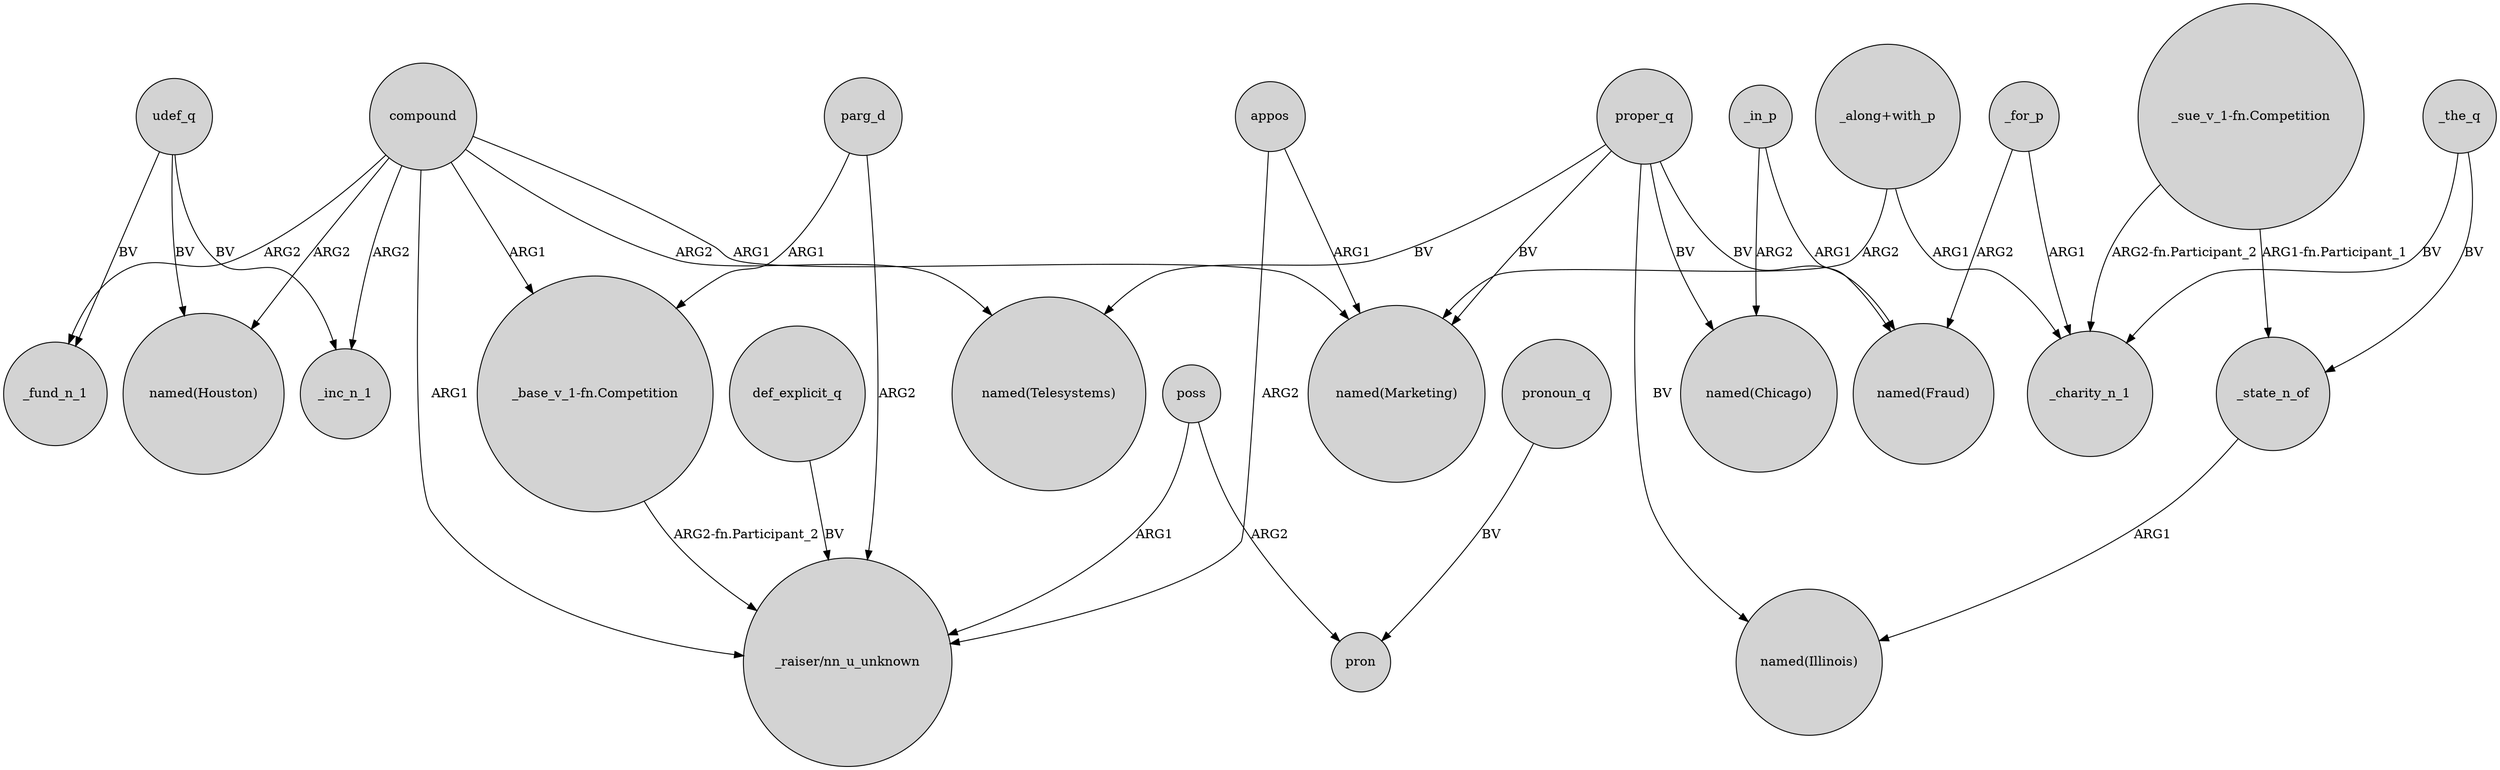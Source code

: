 digraph {
	node [shape=circle style=filled]
	_in_p -> "named(Chicago)" [label=ARG2]
	compound -> _fund_n_1 [label=ARG2]
	compound -> "named(Telesystems)" [label=ARG2]
	compound -> "_raiser/nn_u_unknown" [label=ARG1]
	poss -> "_raiser/nn_u_unknown" [label=ARG1]
	"_sue_v_1-fn.Competition" -> _charity_n_1 [label="ARG2-fn.Participant_2"]
	_the_q -> _state_n_of [label=BV]
	_for_p -> _charity_n_1 [label=ARG1]
	proper_q -> "named(Illinois)" [label=BV]
	"_base_v_1-fn.Competition" -> "_raiser/nn_u_unknown" [label="ARG2-fn.Participant_2"]
	udef_q -> _fund_n_1 [label=BV]
	proper_q -> "named(Fraud)" [label=BV]
	_the_q -> _charity_n_1 [label=BV]
	def_explicit_q -> "_raiser/nn_u_unknown" [label=BV]
	compound -> "named(Marketing)" [label=ARG1]
	proper_q -> "named(Marketing)" [label=BV]
	pronoun_q -> pron [label=BV]
	proper_q -> "named(Telesystems)" [label=BV]
	udef_q -> _inc_n_1 [label=BV]
	poss -> pron [label=ARG2]
	compound -> _inc_n_1 [label=ARG2]
	appos -> "named(Marketing)" [label=ARG1]
	"_sue_v_1-fn.Competition" -> _state_n_of [label="ARG1-fn.Participant_1"]
	appos -> "_raiser/nn_u_unknown" [label=ARG2]
	proper_q -> "named(Chicago)" [label=BV]
	_in_p -> "named(Fraud)" [label=ARG1]
	compound -> "_base_v_1-fn.Competition" [label=ARG1]
	"_along+with_p" -> "named(Marketing)" [label=ARG2]
	_for_p -> "named(Fraud)" [label=ARG2]
	compound -> "named(Houston)" [label=ARG2]
	"_along+with_p" -> _charity_n_1 [label=ARG1]
	udef_q -> "named(Houston)" [label=BV]
	parg_d -> "_raiser/nn_u_unknown" [label=ARG2]
	_state_n_of -> "named(Illinois)" [label=ARG1]
	parg_d -> "_base_v_1-fn.Competition" [label=ARG1]
}
